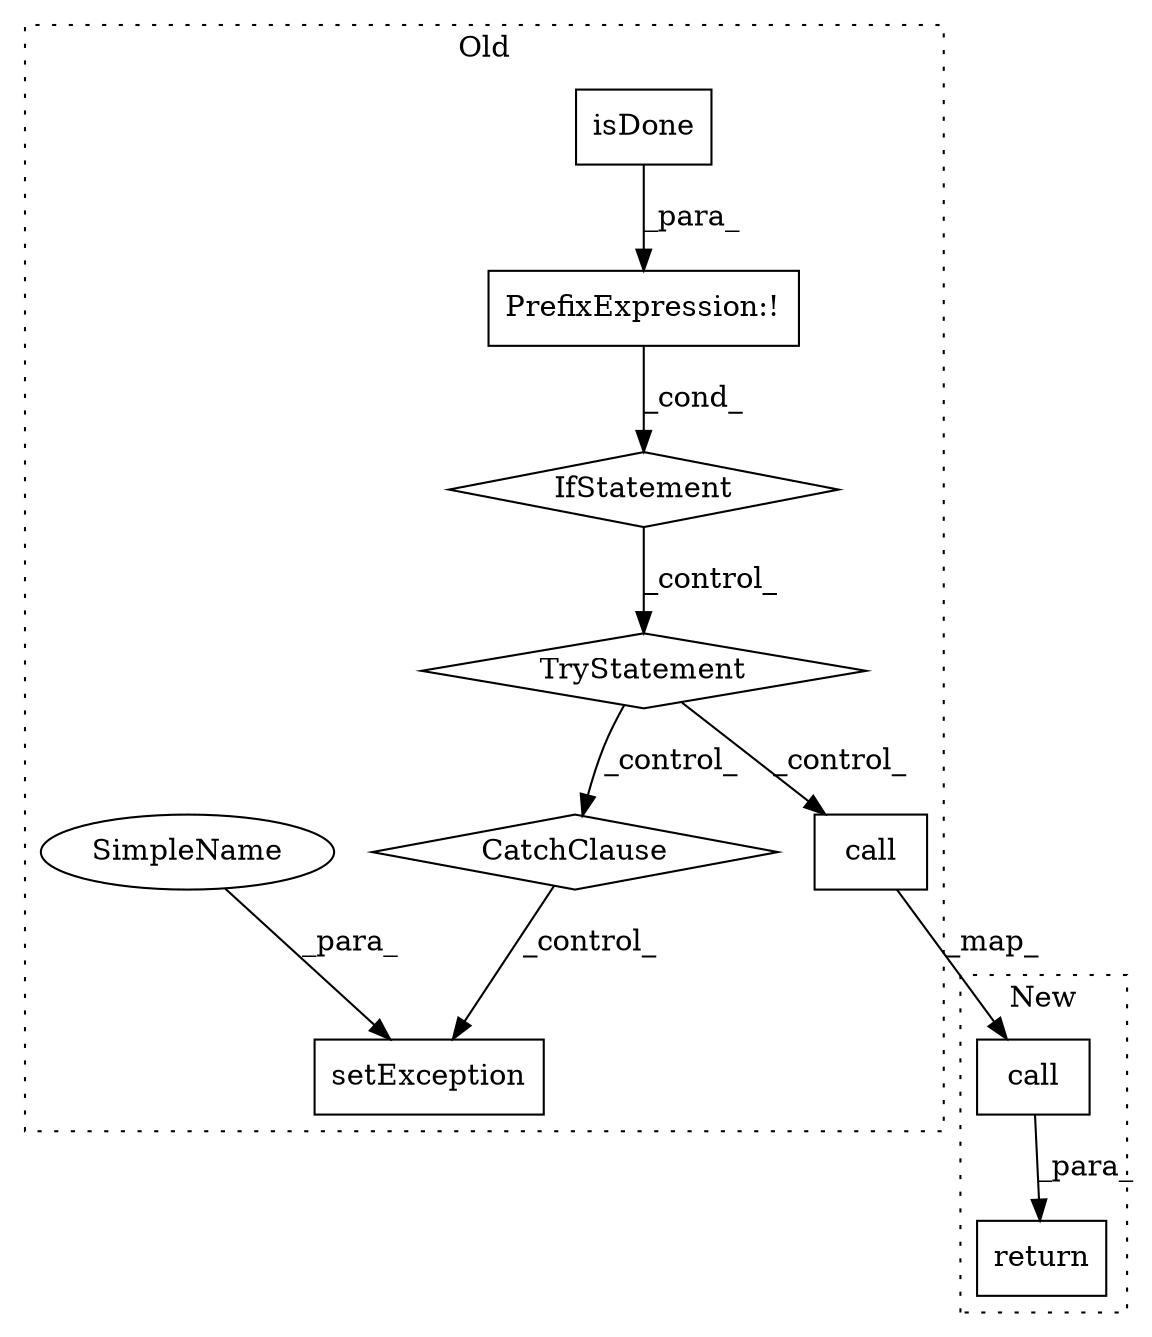 digraph G {
subgraph cluster0 {
1 [label="call" a="32" s="3770" l="6" shape="box"];
3 [label="TryStatement" a="54" s="3708" l="4" shape="diamond"];
4 [label="IfStatement" a="25" s="3683,3696" l="4,2" shape="diamond"];
5 [label="CatchClause" a="12" s="3789,3807" l="7,2" shape="diamond"];
6 [label="setException" a="32" s="3821,3835" l="13,1" shape="box"];
7 [label="isDone" a="32" s="3688" l="8" shape="box"];
8 [label="PrefixExpression:!" a="38" s="3687" l="1" shape="box"];
10 [label="SimpleName" a="42" s="3834" l="1" shape="ellipse"];
label = "Old";
style="dotted";
}
subgraph cluster1 {
2 [label="call" a="32" s="3933" l="6" shape="box"];
9 [label="return" a="41" s="3917" l="7" shape="box"];
label = "New";
style="dotted";
}
1 -> 2 [label="_map_"];
2 -> 9 [label="_para_"];
3 -> 5 [label="_control_"];
3 -> 1 [label="_control_"];
4 -> 3 [label="_control_"];
5 -> 6 [label="_control_"];
7 -> 8 [label="_para_"];
8 -> 4 [label="_cond_"];
10 -> 6 [label="_para_"];
}